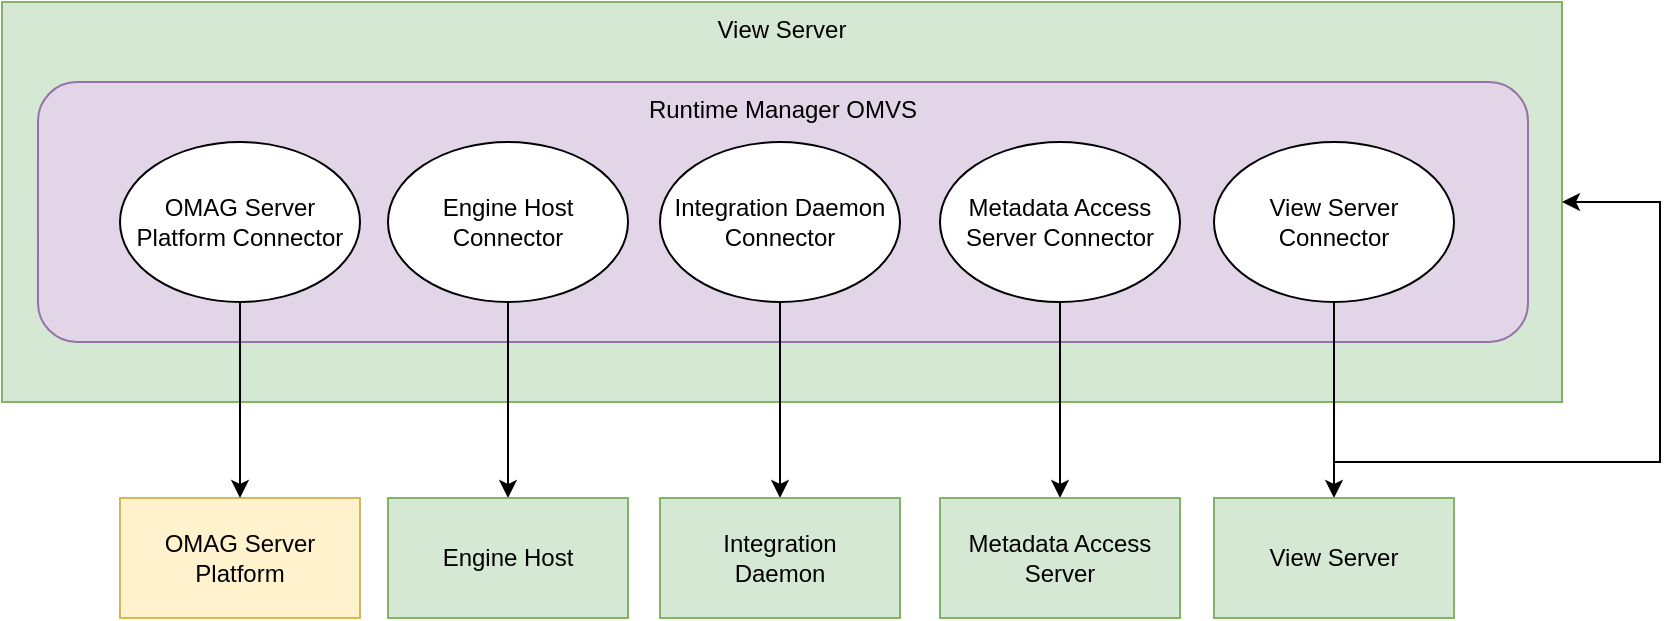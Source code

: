 <mxfile version="24.7.5" pages="4">
  <diagram name="resource-connector-types" id="IMfhUJ0kENWqfCzqepWq">
    <mxGraphModel dx="1242" dy="806" grid="1" gridSize="10" guides="1" tooltips="1" connect="1" arrows="1" fold="1" page="1" pageScale="1" pageWidth="827" pageHeight="1169" math="0" shadow="0">
      <root>
        <mxCell id="0" />
        <mxCell id="1" parent="0" />
        <mxCell id="mkdmuHdhpeaHbkRN50OY-8" value="View Server" style="rounded=0;whiteSpace=wrap;html=1;verticalAlign=top;fillColor=#d5e8d4;strokeColor=#82b366;" parent="1" vertex="1">
          <mxGeometry x="40" y="90" width="780" height="200" as="geometry" />
        </mxCell>
        <mxCell id="mkdmuHdhpeaHbkRN50OY-9" value="Runtime Manager OMVS" style="rounded=1;whiteSpace=wrap;html=1;verticalAlign=top;fillColor=#e1d5e7;strokeColor=#9673a6;" parent="1" vertex="1">
          <mxGeometry x="58" y="130" width="745" height="130" as="geometry" />
        </mxCell>
        <mxCell id="mkdmuHdhpeaHbkRN50OY-10" value="OMAG Server Platform" style="rounded=0;whiteSpace=wrap;html=1;fillColor=#fff2cc;strokeColor=#d6b656;" parent="1" vertex="1">
          <mxGeometry x="99" y="338" width="120" height="60" as="geometry" />
        </mxCell>
        <mxCell id="mkdmuHdhpeaHbkRN50OY-12" value="OMAG Server Platform Connector" style="ellipse;whiteSpace=wrap;html=1;" parent="1" vertex="1">
          <mxGeometry x="99" y="160" width="120" height="80" as="geometry" />
        </mxCell>
        <mxCell id="r7_0W7fRSCrbMH6WtfxE-19" style="edgeStyle=orthogonalEdgeStyle;rounded=0;orthogonalLoop=1;jettySize=auto;html=1;exitX=0.5;exitY=1;exitDx=0;exitDy=0;" edge="1" parent="1" source="r7_0W7fRSCrbMH6WtfxE-5" target="r7_0W7fRSCrbMH6WtfxE-16">
          <mxGeometry relative="1" as="geometry" />
        </mxCell>
        <mxCell id="r7_0W7fRSCrbMH6WtfxE-5" value="Engine Host Connector" style="ellipse;whiteSpace=wrap;html=1;" vertex="1" parent="1">
          <mxGeometry x="233" y="160" width="120" height="80" as="geometry" />
        </mxCell>
        <mxCell id="r7_0W7fRSCrbMH6WtfxE-20" style="edgeStyle=orthogonalEdgeStyle;rounded=0;orthogonalLoop=1;jettySize=auto;html=1;exitX=0.5;exitY=1;exitDx=0;exitDy=0;" edge="1" parent="1" source="r7_0W7fRSCrbMH6WtfxE-6" target="r7_0W7fRSCrbMH6WtfxE-14">
          <mxGeometry relative="1" as="geometry" />
        </mxCell>
        <mxCell id="r7_0W7fRSCrbMH6WtfxE-6" value="Integration Daemon Connector" style="ellipse;whiteSpace=wrap;html=1;" vertex="1" parent="1">
          <mxGeometry x="369" y="160" width="120" height="80" as="geometry" />
        </mxCell>
        <mxCell id="r7_0W7fRSCrbMH6WtfxE-21" style="edgeStyle=orthogonalEdgeStyle;rounded=0;orthogonalLoop=1;jettySize=auto;html=1;exitX=0.5;exitY=1;exitDx=0;exitDy=0;" edge="1" parent="1" source="r7_0W7fRSCrbMH6WtfxE-7" target="r7_0W7fRSCrbMH6WtfxE-12">
          <mxGeometry relative="1" as="geometry" />
        </mxCell>
        <mxCell id="r7_0W7fRSCrbMH6WtfxE-7" value="Metadata Access Server Connector" style="ellipse;whiteSpace=wrap;html=1;" vertex="1" parent="1">
          <mxGeometry x="509" y="160" width="120" height="80" as="geometry" />
        </mxCell>
        <mxCell id="r7_0W7fRSCrbMH6WtfxE-22" style="edgeStyle=orthogonalEdgeStyle;rounded=0;orthogonalLoop=1;jettySize=auto;html=1;exitX=0.5;exitY=1;exitDx=0;exitDy=0;entryX=1;entryY=0.5;entryDx=0;entryDy=0;" edge="1" parent="1" source="r7_0W7fRSCrbMH6WtfxE-8" target="mkdmuHdhpeaHbkRN50OY-8">
          <mxGeometry relative="1" as="geometry">
            <Array as="points">
              <mxPoint x="706" y="320" />
              <mxPoint x="869" y="320" />
              <mxPoint x="869" y="190" />
            </Array>
          </mxGeometry>
        </mxCell>
        <mxCell id="RubL19K8LmRTTVqY1R9R-1" style="edgeStyle=orthogonalEdgeStyle;rounded=0;orthogonalLoop=1;jettySize=auto;html=1;exitX=0.5;exitY=1;exitDx=0;exitDy=0;" edge="1" parent="1" source="r7_0W7fRSCrbMH6WtfxE-8" target="r7_0W7fRSCrbMH6WtfxE-23">
          <mxGeometry relative="1" as="geometry" />
        </mxCell>
        <mxCell id="r7_0W7fRSCrbMH6WtfxE-8" value="View Server Connector" style="ellipse;whiteSpace=wrap;html=1;" vertex="1" parent="1">
          <mxGeometry x="646" y="160" width="120" height="80" as="geometry" />
        </mxCell>
        <mxCell id="mkdmuHdhpeaHbkRN50OY-11" style="edgeStyle=orthogonalEdgeStyle;rounded=0;orthogonalLoop=1;jettySize=auto;html=1;exitX=0.5;exitY=1;exitDx=0;exitDy=0;" parent="1" source="mkdmuHdhpeaHbkRN50OY-12" target="mkdmuHdhpeaHbkRN50OY-10" edge="1">
          <mxGeometry relative="1" as="geometry" />
        </mxCell>
        <mxCell id="r7_0W7fRSCrbMH6WtfxE-12" value="Metadata Access Server" style="rounded=0;whiteSpace=wrap;html=1;fillColor=#d5e8d4;strokeColor=#82b366;" vertex="1" parent="1">
          <mxGeometry x="509" y="338" width="120" height="60" as="geometry" />
        </mxCell>
        <mxCell id="r7_0W7fRSCrbMH6WtfxE-14" value="Integration&lt;div&gt;Daemon&lt;/div&gt;" style="rounded=0;whiteSpace=wrap;html=1;fillColor=#d5e8d4;strokeColor=#82b366;" vertex="1" parent="1">
          <mxGeometry x="369" y="338" width="120" height="60" as="geometry" />
        </mxCell>
        <mxCell id="r7_0W7fRSCrbMH6WtfxE-16" value="Engine Host" style="rounded=0;whiteSpace=wrap;html=1;fillColor=#d5e8d4;strokeColor=#82b366;" vertex="1" parent="1">
          <mxGeometry x="233" y="338" width="120" height="60" as="geometry" />
        </mxCell>
        <mxCell id="r7_0W7fRSCrbMH6WtfxE-23" value="View Server" style="rounded=0;whiteSpace=wrap;html=1;fillColor=#d5e8d4;strokeColor=#82b366;" vertex="1" parent="1">
          <mxGeometry x="646" y="338" width="120" height="60" as="geometry" />
        </mxCell>
      </root>
    </mxGraphModel>
  </diagram>
  <diagram id="nQQXRkdPemSYCs9S9PbO" name="production-deployment">
    <mxGraphModel dx="1242" dy="806" grid="1" gridSize="10" guides="1" tooltips="1" connect="1" arrows="1" fold="1" page="1" pageScale="1" pageWidth="827" pageHeight="1169" math="0" shadow="0">
      <root>
        <mxCell id="0" />
        <mxCell id="1" parent="0" />
        <mxCell id="tGiQ44Livhm7h5VKEygn-4" value="Frontline OMAG Server Platform" style="rounded=0;whiteSpace=wrap;html=1;verticalAlign=top;fillColor=#fff2cc;strokeColor=#d6b656;" vertex="1" parent="1">
          <mxGeometry x="124" y="170" width="510" height="170" as="geometry" />
        </mxCell>
        <mxCell id="tGiQ44Livhm7h5VKEygn-15" value="View Server" style="rounded=0;whiteSpace=wrap;html=1;fillColor=#d5e8d4;strokeColor=#82b366;verticalAlign=top;" vertex="1" parent="1">
          <mxGeometry x="384" y="200" width="230" height="110" as="geometry" />
        </mxCell>
        <mxCell id="tGiQ44Livhm7h5VKEygn-16" value="OMVS" style="rounded=1;whiteSpace=wrap;html=1;fillColor=#e1d5e7;strokeColor=#9673a6;opacity=80;" vertex="1" parent="1">
          <mxGeometry x="394" y="230" width="80" height="40" as="geometry" />
        </mxCell>
        <mxCell id="tGiQ44Livhm7h5VKEygn-17" value="OMVS" style="rounded=1;whiteSpace=wrap;html=1;fillColor=#e1d5e7;strokeColor=#9673a6;opacity=80;" vertex="1" parent="1">
          <mxGeometry x="404" y="240" width="80" height="40" as="geometry" />
        </mxCell>
        <mxCell id="tGiQ44Livhm7h5VKEygn-18" value="OMVS" style="rounded=1;whiteSpace=wrap;html=1;fillColor=#e1d5e7;strokeColor=#9673a6;" vertex="1" parent="1">
          <mxGeometry x="414" y="250" width="80" height="40" as="geometry" />
        </mxCell>
        <mxCell id="tGiQ44Livhm7h5VKEygn-19" value="OMVS" style="rounded=1;whiteSpace=wrap;html=1;fillColor=#e1d5e7;strokeColor=#9673a6;" vertex="1" parent="1">
          <mxGeometry x="424" y="260" width="80" height="40" as="geometry" />
        </mxCell>
        <mxCell id="tGiQ44Livhm7h5VKEygn-20" value="Runtime Manager&lt;div&gt;OMVS&lt;/div&gt;" style="rounded=1;whiteSpace=wrap;html=1;fillColor=#e1d5e7;strokeColor=#9673a6;" vertex="1" parent="1">
          <mxGeometry x="494" y="240" width="110" height="60" as="geometry" />
        </mxCell>
        <mxCell id="w7QyJEjS1cD8GBYXfVEJ-1" value="Frontline OMAG Server Platform" style="rounded=0;whiteSpace=wrap;html=1;verticalAlign=top;fillColor=#fff2cc;strokeColor=#d6b656;" vertex="1" parent="1">
          <mxGeometry x="84" y="190" width="510" height="170" as="geometry" />
        </mxCell>
        <mxCell id="w7QyJEjS1cD8GBYXfVEJ-3" value="View Server" style="rounded=0;whiteSpace=wrap;html=1;fillColor=#d5e8d4;strokeColor=#82b366;verticalAlign=top;" vertex="1" parent="1">
          <mxGeometry x="104" y="220" width="230" height="110" as="geometry" />
        </mxCell>
        <mxCell id="tGiQ44Livhm7h5VKEygn-5" value="OMVS" style="rounded=1;whiteSpace=wrap;html=1;fillColor=#e1d5e7;strokeColor=#9673a6;opacity=80;" vertex="1" parent="1">
          <mxGeometry x="114" y="250" width="80" height="40" as="geometry" />
        </mxCell>
        <mxCell id="tGiQ44Livhm7h5VKEygn-6" value="OMVS" style="rounded=1;whiteSpace=wrap;html=1;fillColor=#e1d5e7;strokeColor=#9673a6;opacity=80;" vertex="1" parent="1">
          <mxGeometry x="124" y="260" width="80" height="40" as="geometry" />
        </mxCell>
        <mxCell id="tGiQ44Livhm7h5VKEygn-7" value="OMVS" style="rounded=1;whiteSpace=wrap;html=1;fillColor=#e1d5e7;strokeColor=#9673a6;opacity=80;" vertex="1" parent="1">
          <mxGeometry x="134" y="270" width="80" height="40" as="geometry" />
        </mxCell>
        <mxCell id="tGiQ44Livhm7h5VKEygn-8" value="OMVS" style="rounded=1;whiteSpace=wrap;html=1;fillColor=#e1d5e7;strokeColor=#9673a6;opacity=80;" vertex="1" parent="1">
          <mxGeometry x="144" y="280" width="80" height="40" as="geometry" />
        </mxCell>
        <mxCell id="tGiQ44Livhm7h5VKEygn-75" style="edgeStyle=orthogonalEdgeStyle;rounded=0;orthogonalLoop=1;jettySize=auto;html=1;exitX=0.75;exitY=1;exitDx=0;exitDy=0;entryX=0.5;entryY=0;entryDx=0;entryDy=0;" edge="1" parent="1" source="tGiQ44Livhm7h5VKEygn-1" target="tGiQ44Livhm7h5VKEygn-57">
          <mxGeometry relative="1" as="geometry">
            <Array as="points">
              <mxPoint x="297" y="440" />
              <mxPoint x="582" y="440" />
            </Array>
          </mxGeometry>
        </mxCell>
        <mxCell id="tGiQ44Livhm7h5VKEygn-76" style="edgeStyle=orthogonalEdgeStyle;rounded=0;orthogonalLoop=1;jettySize=auto;html=1;exitX=0.25;exitY=1;exitDx=0;exitDy=0;" edge="1" parent="1" source="tGiQ44Livhm7h5VKEygn-1" target="tGiQ44Livhm7h5VKEygn-43">
          <mxGeometry relative="1" as="geometry" />
        </mxCell>
        <mxCell id="tGiQ44Livhm7h5VKEygn-1" value="Runtime Manager&lt;div&gt;OMVS&lt;/div&gt;" style="rounded=1;whiteSpace=wrap;html=1;fillColor=#e1d5e7;strokeColor=#9673a6;shadow=1;" vertex="1" parent="1">
          <mxGeometry x="214" y="260" width="110" height="60" as="geometry" />
        </mxCell>
        <mxCell id="tGiQ44Livhm7h5VKEygn-9" value="View Server" style="rounded=0;whiteSpace=wrap;html=1;fillColor=#d5e8d4;strokeColor=#82b366;verticalAlign=top;" vertex="1" parent="1">
          <mxGeometry x="349" y="220" width="230" height="110" as="geometry" />
        </mxCell>
        <mxCell id="tGiQ44Livhm7h5VKEygn-10" value="OMVS" style="rounded=1;whiteSpace=wrap;html=1;fillColor=#e1d5e7;strokeColor=#9673a6;opacity=80;" vertex="1" parent="1">
          <mxGeometry x="359" y="250" width="80" height="40" as="geometry" />
        </mxCell>
        <mxCell id="tGiQ44Livhm7h5VKEygn-11" value="OMVS" style="rounded=1;whiteSpace=wrap;html=1;fillColor=#e1d5e7;strokeColor=#9673a6;opacity=80;" vertex="1" parent="1">
          <mxGeometry x="369" y="260" width="80" height="40" as="geometry" />
        </mxCell>
        <mxCell id="tGiQ44Livhm7h5VKEygn-12" value="OMVS" style="rounded=1;whiteSpace=wrap;html=1;fillColor=#e1d5e7;strokeColor=#9673a6;opacity=80;" vertex="1" parent="1">
          <mxGeometry x="379" y="270" width="80" height="40" as="geometry" />
        </mxCell>
        <mxCell id="tGiQ44Livhm7h5VKEygn-13" value="OMVS" style="rounded=1;whiteSpace=wrap;html=1;fillColor=#e1d5e7;strokeColor=#9673a6;opacity=80;" vertex="1" parent="1">
          <mxGeometry x="389" y="280" width="80" height="40" as="geometry" />
        </mxCell>
        <mxCell id="tGiQ44Livhm7h5VKEygn-14" value="Runtime Manager&lt;div&gt;OMVS&lt;/div&gt;" style="rounded=1;whiteSpace=wrap;html=1;fillColor=#e1d5e7;strokeColor=#9673a6;shadow=1;" vertex="1" parent="1">
          <mxGeometry x="459" y="260" width="110" height="60" as="geometry" />
        </mxCell>
        <mxCell id="tGiQ44Livhm7h5VKEygn-21" value="" style="endArrow=none;html=1;rounded=0;strokeWidth=5;" edge="1" parent="1">
          <mxGeometry width="50" height="50" relative="1" as="geometry">
            <mxPoint x="41" y="400" as="sourcePoint" />
            <mxPoint x="681" y="400" as="targetPoint" />
          </mxGeometry>
        </mxCell>
        <mxCell id="tGiQ44Livhm7h5VKEygn-22" value="Firewall" style="text;html=1;align=center;verticalAlign=middle;resizable=0;points=[];autosize=1;strokeColor=none;fillColor=none;" vertex="1" parent="1">
          <mxGeometry x="684" y="385" width="60" height="30" as="geometry" />
        </mxCell>
        <mxCell id="tGiQ44Livhm7h5VKEygn-43" value="Backend OMAG Server Platform" style="rounded=0;whiteSpace=wrap;html=1;verticalAlign=top;fillColor=#fff2cc;strokeColor=#d6b656;" vertex="1" parent="1">
          <mxGeometry x="134" y="505" width="215" height="240" as="geometry" />
        </mxCell>
        <mxCell id="tGiQ44Livhm7h5VKEygn-46" style="edgeStyle=orthogonalEdgeStyle;rounded=0;orthogonalLoop=1;jettySize=auto;html=1;exitX=0.25;exitY=1;exitDx=0;exitDy=0;entryX=0.5;entryY=0;entryDx=0;entryDy=0;" edge="1" parent="1" source="tGiQ44Livhm7h5VKEygn-42" target="tGiQ44Livhm7h5VKEygn-44">
          <mxGeometry relative="1" as="geometry" />
        </mxCell>
        <mxCell id="tGiQ44Livhm7h5VKEygn-48" style="edgeStyle=orthogonalEdgeStyle;rounded=0;orthogonalLoop=1;jettySize=auto;html=1;exitX=0.75;exitY=1;exitDx=0;exitDy=0;" edge="1" parent="1" source="tGiQ44Livhm7h5VKEygn-42" target="tGiQ44Livhm7h5VKEygn-45">
          <mxGeometry relative="1" as="geometry" />
        </mxCell>
        <mxCell id="tGiQ44Livhm7h5VKEygn-42" value="Metadata&lt;div&gt;Access&lt;/div&gt;&lt;div&gt;Store&lt;/div&gt;" style="rounded=0;whiteSpace=wrap;html=1;fillColor=#d5e8d4;strokeColor=#82b366;" vertex="1" parent="1">
          <mxGeometry x="183.5" y="540" width="120" height="60" as="geometry" />
        </mxCell>
        <mxCell id="tGiQ44Livhm7h5VKEygn-44" value="Integration&lt;div&gt;Daemon&lt;/div&gt;" style="rounded=0;whiteSpace=wrap;html=1;fillColor=#d5e8d4;strokeColor=#82b366;" vertex="1" parent="1">
          <mxGeometry x="146" y="622" width="120" height="60" as="geometry" />
        </mxCell>
        <mxCell id="tGiQ44Livhm7h5VKEygn-45" value="Engine Host" style="rounded=0;whiteSpace=wrap;html=1;fillColor=#d5e8d4;strokeColor=#82b366;" vertex="1" parent="1">
          <mxGeometry x="214" y="670" width="120" height="60" as="geometry" />
        </mxCell>
        <mxCell id="tGiQ44Livhm7h5VKEygn-49" value="metadata" style="shape=cylinder3;whiteSpace=wrap;html=1;boundedLbl=1;backgroundOutline=1;size=4;fillColor=#d5e8d4;strokeColor=#82b366;" vertex="1" parent="1">
          <mxGeometry x="49" y="550" width="60" height="40" as="geometry" />
        </mxCell>
        <mxCell id="tGiQ44Livhm7h5VKEygn-50" style="edgeStyle=orthogonalEdgeStyle;rounded=0;orthogonalLoop=1;jettySize=auto;html=1;exitX=0;exitY=0.5;exitDx=0;exitDy=0;entryX=1;entryY=0.5;entryDx=0;entryDy=0;entryPerimeter=0;" edge="1" parent="1" source="tGiQ44Livhm7h5VKEygn-42" target="tGiQ44Livhm7h5VKEygn-49">
          <mxGeometry relative="1" as="geometry" />
        </mxCell>
        <mxCell id="tGiQ44Livhm7h5VKEygn-51" value="Protected metadata, processing and data" style="text;html=1;align=center;verticalAlign=middle;resizable=0;points=[];autosize=1;strokeColor=none;fillColor=none;" vertex="1" parent="1">
          <mxGeometry x="430" y="400" width="240" height="30" as="geometry" />
        </mxCell>
        <mxCell id="tGiQ44Livhm7h5VKEygn-77" style="edgeStyle=orthogonalEdgeStyle;rounded=0;orthogonalLoop=1;jettySize=auto;html=1;exitX=1;exitY=0;exitDx=0;exitDy=23.5;exitPerimeter=0;entryX=0;entryY=0.25;entryDx=0;entryDy=0;" edge="1" parent="1" source="tGiQ44Livhm7h5VKEygn-53" target="tGiQ44Livhm7h5VKEygn-69">
          <mxGeometry relative="1" as="geometry" />
        </mxCell>
        <mxCell id="tGiQ44Livhm7h5VKEygn-53" value="" style="shape=cylinder3;whiteSpace=wrap;html=1;boundedLbl=1;backgroundOutline=1;size=7;fillColor=#dae8fc;strokeColor=#6c8ebf;" vertex="1" parent="1">
          <mxGeometry x="146" y="762" width="60" height="80" as="geometry" />
        </mxCell>
        <mxCell id="tGiQ44Livhm7h5VKEygn-70" style="edgeStyle=orthogonalEdgeStyle;rounded=0;orthogonalLoop=1;jettySize=auto;html=1;exitX=1;exitY=0.5;exitDx=0;exitDy=0;exitPerimeter=0;entryX=0;entryY=0.5;entryDx=0;entryDy=0;" edge="1" parent="1" source="tGiQ44Livhm7h5VKEygn-54" target="tGiQ44Livhm7h5VKEygn-69">
          <mxGeometry relative="1" as="geometry" />
        </mxCell>
        <mxCell id="tGiQ44Livhm7h5VKEygn-54" value="" style="shape=cylinder3;whiteSpace=wrap;html=1;boundedLbl=1;backgroundOutline=1;size=7;fillColor=#dae8fc;strokeColor=#6c8ebf;" vertex="1" parent="1">
          <mxGeometry x="156" y="800" width="60" height="52" as="geometry" />
        </mxCell>
        <mxCell id="tGiQ44Livhm7h5VKEygn-55" value="" style="shape=cylinder3;whiteSpace=wrap;html=1;boundedLbl=1;backgroundOutline=1;size=7;fillColor=#dae8fc;strokeColor=#6c8ebf;" vertex="1" parent="1">
          <mxGeometry x="134" y="829" width="37" height="30" as="geometry" />
        </mxCell>
        <mxCell id="tGiQ44Livhm7h5VKEygn-56" style="edgeStyle=orthogonalEdgeStyle;rounded=0;orthogonalLoop=1;jettySize=auto;html=1;exitX=0.25;exitY=1;exitDx=0;exitDy=0;entryX=0.5;entryY=0;entryDx=0;entryDy=0;entryPerimeter=0;" edge="1" parent="1" source="tGiQ44Livhm7h5VKEygn-44" target="tGiQ44Livhm7h5VKEygn-53">
          <mxGeometry relative="1" as="geometry" />
        </mxCell>
        <mxCell id="tGiQ44Livhm7h5VKEygn-57" value="Backend OMAG Server Platform" style="rounded=0;whiteSpace=wrap;html=1;verticalAlign=top;fillColor=#fff2cc;strokeColor=#d6b656;" vertex="1" parent="1">
          <mxGeometry x="474" y="505" width="215" height="240" as="geometry" />
        </mxCell>
        <mxCell id="tGiQ44Livhm7h5VKEygn-58" style="edgeStyle=orthogonalEdgeStyle;rounded=0;orthogonalLoop=1;jettySize=auto;html=1;exitX=0.25;exitY=1;exitDx=0;exitDy=0;entryX=0.5;entryY=0;entryDx=0;entryDy=0;" edge="1" parent="1" source="tGiQ44Livhm7h5VKEygn-60" target="tGiQ44Livhm7h5VKEygn-61">
          <mxGeometry relative="1" as="geometry" />
        </mxCell>
        <mxCell id="tGiQ44Livhm7h5VKEygn-59" style="edgeStyle=orthogonalEdgeStyle;rounded=0;orthogonalLoop=1;jettySize=auto;html=1;exitX=0.75;exitY=1;exitDx=0;exitDy=0;" edge="1" parent="1" source="tGiQ44Livhm7h5VKEygn-60" target="tGiQ44Livhm7h5VKEygn-62">
          <mxGeometry relative="1" as="geometry" />
        </mxCell>
        <mxCell id="tGiQ44Livhm7h5VKEygn-60" value="Metadata&lt;div&gt;Access&lt;/div&gt;&lt;div&gt;Store&lt;/div&gt;" style="rounded=0;whiteSpace=wrap;html=1;fillColor=#d5e8d4;strokeColor=#82b366;" vertex="1" parent="1">
          <mxGeometry x="523.5" y="540" width="120" height="60" as="geometry" />
        </mxCell>
        <mxCell id="tGiQ44Livhm7h5VKEygn-61" value="Integration&lt;div&gt;Daemon&lt;/div&gt;" style="rounded=0;whiteSpace=wrap;html=1;fillColor=#d5e8d4;strokeColor=#82b366;" vertex="1" parent="1">
          <mxGeometry x="486" y="622" width="120" height="60" as="geometry" />
        </mxCell>
        <mxCell id="tGiQ44Livhm7h5VKEygn-62" value="Engine Host" style="rounded=0;whiteSpace=wrap;html=1;fillColor=#d5e8d4;strokeColor=#82b366;" vertex="1" parent="1">
          <mxGeometry x="554" y="670" width="120" height="60" as="geometry" />
        </mxCell>
        <mxCell id="tGiQ44Livhm7h5VKEygn-63" value="metadata" style="shape=cylinder3;whiteSpace=wrap;html=1;boundedLbl=1;backgroundOutline=1;size=4;fillColor=#d5e8d4;strokeColor=#82b366;" vertex="1" parent="1">
          <mxGeometry x="389" y="550" width="60" height="40" as="geometry" />
        </mxCell>
        <mxCell id="tGiQ44Livhm7h5VKEygn-64" style="edgeStyle=orthogonalEdgeStyle;rounded=0;orthogonalLoop=1;jettySize=auto;html=1;exitX=0;exitY=0.5;exitDx=0;exitDy=0;entryX=1;entryY=0.5;entryDx=0;entryDy=0;entryPerimeter=0;" edge="1" parent="1" source="tGiQ44Livhm7h5VKEygn-60" target="tGiQ44Livhm7h5VKEygn-63">
          <mxGeometry relative="1" as="geometry" />
        </mxCell>
        <mxCell id="tGiQ44Livhm7h5VKEygn-65" value="" style="shape=cylinder3;whiteSpace=wrap;html=1;boundedLbl=1;backgroundOutline=1;size=7;fillColor=#dae8fc;strokeColor=#6c8ebf;" vertex="1" parent="1">
          <mxGeometry x="486" y="762" width="60" height="80" as="geometry" />
        </mxCell>
        <mxCell id="tGiQ44Livhm7h5VKEygn-66" value="" style="shape=cylinder3;whiteSpace=wrap;html=1;boundedLbl=1;backgroundOutline=1;size=7;fillColor=#dae8fc;strokeColor=#6c8ebf;" vertex="1" parent="1">
          <mxGeometry x="496" y="800" width="60" height="52" as="geometry" />
        </mxCell>
        <mxCell id="tGiQ44Livhm7h5VKEygn-67" value="" style="shape=cylinder3;whiteSpace=wrap;html=1;boundedLbl=1;backgroundOutline=1;size=7;fillColor=#dae8fc;strokeColor=#6c8ebf;" vertex="1" parent="1">
          <mxGeometry x="474" y="829" width="37" height="30" as="geometry" />
        </mxCell>
        <mxCell id="tGiQ44Livhm7h5VKEygn-68" style="edgeStyle=orthogonalEdgeStyle;rounded=0;orthogonalLoop=1;jettySize=auto;html=1;exitX=0.25;exitY=1;exitDx=0;exitDy=0;entryX=0.5;entryY=0;entryDx=0;entryDy=0;entryPerimeter=0;" edge="1" parent="1" source="tGiQ44Livhm7h5VKEygn-61" target="tGiQ44Livhm7h5VKEygn-65">
          <mxGeometry relative="1" as="geometry" />
        </mxCell>
        <mxCell id="tGiQ44Livhm7h5VKEygn-71" style="edgeStyle=orthogonalEdgeStyle;rounded=0;orthogonalLoop=1;jettySize=auto;html=1;exitX=1;exitY=0.5;exitDx=0;exitDy=0;" edge="1" parent="1" source="tGiQ44Livhm7h5VKEygn-69" target="tGiQ44Livhm7h5VKEygn-65">
          <mxGeometry relative="1" as="geometry" />
        </mxCell>
        <mxCell id="tGiQ44Livhm7h5VKEygn-69" value="Data Pipelines" style="rounded=1;whiteSpace=wrap;html=1;fillColor=#dae8fc;strokeColor=#6c8ebf;" vertex="1" parent="1">
          <mxGeometry x="289" y="782" width="120" height="60" as="geometry" />
        </mxCell>
        <mxCell id="tGiQ44Livhm7h5VKEygn-78" style="edgeStyle=orthogonalEdgeStyle;rounded=0;orthogonalLoop=1;jettySize=auto;html=1;exitX=1;exitY=0.75;exitDx=0;exitDy=0;entryX=0;entryY=0.5;entryDx=0;entryDy=0;entryPerimeter=0;" edge="1" parent="1" source="tGiQ44Livhm7h5VKEygn-69" target="tGiQ44Livhm7h5VKEygn-67">
          <mxGeometry relative="1" as="geometry" />
        </mxCell>
      </root>
    </mxGraphModel>
  </diagram>
  <diagram name="initial-deployment-example" id="fbyVMtDkJYEcHVcZZ99k">
    <mxGraphModel dx="1242" dy="806" grid="1" gridSize="10" guides="1" tooltips="1" connect="1" arrows="1" fold="1" page="1" pageScale="1" pageWidth="827" pageHeight="1169" math="0" shadow="0">
      <root>
        <mxCell id="IwTXNBJWtx-CHG9-j1eT-0" />
        <mxCell id="IwTXNBJWtx-CHG9-j1eT-1" parent="IwTXNBJWtx-CHG9-j1eT-0" />
        <mxCell id="IwTXNBJWtx-CHG9-j1eT-2" value="Default Local OMAG Server Platform" style="rounded=0;whiteSpace=wrap;html=1;verticalAlign=top;fillColor=#fff2cc;strokeColor=#d6b656;" vertex="1" parent="IwTXNBJWtx-CHG9-j1eT-1">
          <mxGeometry x="200" y="200" width="390" height="320" as="geometry" />
        </mxCell>
        <mxCell id="IwTXNBJWtx-CHG9-j1eT-3" style="edgeStyle=orthogonalEdgeStyle;rounded=0;orthogonalLoop=1;jettySize=auto;html=1;exitX=0.5;exitY=1;exitDx=0;exitDy=0;" edge="1" parent="IwTXNBJWtx-CHG9-j1eT-1" source="IwTXNBJWtx-CHG9-j1eT-4" target="IwTXNBJWtx-CHG9-j1eT-6">
          <mxGeometry relative="1" as="geometry" />
        </mxCell>
        <mxCell id="IwTXNBJWtx-CHG9-j1eT-4" value="view-server" style="rounded=0;whiteSpace=wrap;html=1;fillColor=#d5e8d4;strokeColor=#82b366;" vertex="1" parent="IwTXNBJWtx-CHG9-j1eT-1">
          <mxGeometry x="240" y="240" width="120" height="60" as="geometry" />
        </mxCell>
        <mxCell id="IwTXNBJWtx-CHG9-j1eT-5" style="edgeStyle=orthogonalEdgeStyle;rounded=0;orthogonalLoop=1;jettySize=auto;html=1;exitX=1;exitY=0.5;exitDx=0;exitDy=0;entryX=0.5;entryY=1;entryDx=0;entryDy=0;dashed=1;startArrow=classic;startFill=1;" edge="1" parent="IwTXNBJWtx-CHG9-j1eT-1" source="IwTXNBJWtx-CHG9-j1eT-6" target="IwTXNBJWtx-CHG9-j1eT-11">
          <mxGeometry relative="1" as="geometry" />
        </mxCell>
        <mxCell id="IwTXNBJWtx-CHG9-j1eT-6" value="active-metadata-&lt;div&gt;store&lt;/div&gt;" style="rounded=0;whiteSpace=wrap;html=1;fillColor=#d5e8d4;strokeColor=#82b366;" vertex="1" parent="IwTXNBJWtx-CHG9-j1eT-1">
          <mxGeometry x="240" y="330" width="120" height="60" as="geometry" />
        </mxCell>
        <mxCell id="IwTXNBJWtx-CHG9-j1eT-7" style="edgeStyle=orthogonalEdgeStyle;rounded=0;orthogonalLoop=1;jettySize=auto;html=1;exitX=0.5;exitY=0;exitDx=0;exitDy=0;" edge="1" parent="IwTXNBJWtx-CHG9-j1eT-1" source="IwTXNBJWtx-CHG9-j1eT-8" target="IwTXNBJWtx-CHG9-j1eT-6">
          <mxGeometry relative="1" as="geometry" />
        </mxCell>
        <mxCell id="IwTXNBJWtx-CHG9-j1eT-8" value="integration-daemon" style="rounded=0;whiteSpace=wrap;html=1;fillColor=#d5e8d4;strokeColor=#82b366;" vertex="1" parent="IwTXNBJWtx-CHG9-j1eT-1">
          <mxGeometry x="380" y="440" width="120" height="60" as="geometry" />
        </mxCell>
        <mxCell id="IwTXNBJWtx-CHG9-j1eT-9" style="edgeStyle=orthogonalEdgeStyle;rounded=0;orthogonalLoop=1;jettySize=auto;html=1;exitX=0.5;exitY=0;exitDx=0;exitDy=0;entryX=0.5;entryY=1;entryDx=0;entryDy=0;" edge="1" parent="IwTXNBJWtx-CHG9-j1eT-1" source="IwTXNBJWtx-CHG9-j1eT-10" target="IwTXNBJWtx-CHG9-j1eT-6">
          <mxGeometry relative="1" as="geometry" />
        </mxCell>
        <mxCell id="IwTXNBJWtx-CHG9-j1eT-10" value="engine-host" style="rounded=0;whiteSpace=wrap;html=1;fillColor=#d5e8d4;strokeColor=#82b366;" vertex="1" parent="IwTXNBJWtx-CHG9-j1eT-1">
          <mxGeometry x="240" y="440" width="120" height="60" as="geometry" />
        </mxCell>
        <mxCell id="IwTXNBJWtx-CHG9-j1eT-11" value="simple-metadata-store" style="rounded=0;whiteSpace=wrap;html=1;fillColor=#d5e8d4;strokeColor=#82b366;" vertex="1" parent="IwTXNBJWtx-CHG9-j1eT-1">
          <mxGeometry x="430" y="260" width="120" height="60" as="geometry" />
        </mxCell>
        <mxCell id="IwTXNBJWtx-CHG9-j1eT-12" value="view-server" style="rounded=0;whiteSpace=wrap;html=1;verticalAlign=top;fillColor=#d5e8d4;strokeColor=#82b366;" vertex="1" parent="IwTXNBJWtx-CHG9-j1eT-1">
          <mxGeometry x="221" y="670" width="780" height="200" as="geometry" />
        </mxCell>
        <mxCell id="IwTXNBJWtx-CHG9-j1eT-13" value="Runtime Manager OMVS" style="rounded=1;whiteSpace=wrap;html=1;verticalAlign=top;fillColor=#e1d5e7;strokeColor=#9673a6;" vertex="1" parent="IwTXNBJWtx-CHG9-j1eT-1">
          <mxGeometry x="239" y="710" width="745" height="130" as="geometry" />
        </mxCell>
        <mxCell id="IwTXNBJWtx-CHG9-j1eT-14" value="OMAG Server Platform" style="rounded=0;whiteSpace=wrap;html=1;fillColor=#fff2cc;strokeColor=#d6b656;" vertex="1" parent="IwTXNBJWtx-CHG9-j1eT-1">
          <mxGeometry x="280" y="918" width="120" height="60" as="geometry" />
        </mxCell>
        <mxCell id="IwTXNBJWtx-CHG9-j1eT-15" value="OMAG Server Platform Connector" style="ellipse;whiteSpace=wrap;html=1;" vertex="1" parent="IwTXNBJWtx-CHG9-j1eT-1">
          <mxGeometry x="280" y="740" width="120" height="80" as="geometry" />
        </mxCell>
        <mxCell id="IwTXNBJWtx-CHG9-j1eT-16" value="Cohort" style="text;html=1;align=center;verticalAlign=middle;resizable=0;points=[];autosize=1;strokeColor=none;fillColor=none;" vertex="1" parent="IwTXNBJWtx-CHG9-j1eT-1">
          <mxGeometry x="400" y="330" width="60" height="30" as="geometry" />
        </mxCell>
        <mxCell id="IwTXNBJWtx-CHG9-j1eT-17" style="edgeStyle=orthogonalEdgeStyle;rounded=0;orthogonalLoop=1;jettySize=auto;html=1;exitX=0.5;exitY=1;exitDx=0;exitDy=0;" edge="1" parent="IwTXNBJWtx-CHG9-j1eT-1" source="IwTXNBJWtx-CHG9-j1eT-18" target="IwTXNBJWtx-CHG9-j1eT-29">
          <mxGeometry relative="1" as="geometry" />
        </mxCell>
        <mxCell id="IwTXNBJWtx-CHG9-j1eT-18" value="Engine Host Connector" style="ellipse;whiteSpace=wrap;html=1;" vertex="1" parent="IwTXNBJWtx-CHG9-j1eT-1">
          <mxGeometry x="414" y="740" width="120" height="80" as="geometry" />
        </mxCell>
        <mxCell id="IwTXNBJWtx-CHG9-j1eT-19" style="edgeStyle=orthogonalEdgeStyle;rounded=0;orthogonalLoop=1;jettySize=auto;html=1;exitX=0.5;exitY=1;exitDx=0;exitDy=0;" edge="1" parent="IwTXNBJWtx-CHG9-j1eT-1" source="IwTXNBJWtx-CHG9-j1eT-20" target="IwTXNBJWtx-CHG9-j1eT-28">
          <mxGeometry relative="1" as="geometry" />
        </mxCell>
        <mxCell id="IwTXNBJWtx-CHG9-j1eT-20" value="Integration Daemon Connector" style="ellipse;whiteSpace=wrap;html=1;" vertex="1" parent="IwTXNBJWtx-CHG9-j1eT-1">
          <mxGeometry x="550" y="740" width="120" height="80" as="geometry" />
        </mxCell>
        <mxCell id="IwTXNBJWtx-CHG9-j1eT-21" style="edgeStyle=orthogonalEdgeStyle;rounded=0;orthogonalLoop=1;jettySize=auto;html=1;exitX=0.5;exitY=1;exitDx=0;exitDy=0;" edge="1" parent="IwTXNBJWtx-CHG9-j1eT-1" source="IwTXNBJWtx-CHG9-j1eT-23" target="IwTXNBJWtx-CHG9-j1eT-27">
          <mxGeometry relative="1" as="geometry" />
        </mxCell>
        <mxCell id="IwTXNBJWtx-CHG9-j1eT-22" style="edgeStyle=orthogonalEdgeStyle;rounded=0;orthogonalLoop=1;jettySize=auto;html=1;exitX=0.5;exitY=1;exitDx=0;exitDy=0;" edge="1" parent="IwTXNBJWtx-CHG9-j1eT-1" source="IwTXNBJWtx-CHG9-j1eT-23" target="IwTXNBJWtx-CHG9-j1eT-30">
          <mxGeometry relative="1" as="geometry">
            <Array as="points">
              <mxPoint x="750" y="890" />
              <mxPoint x="860" y="890" />
            </Array>
          </mxGeometry>
        </mxCell>
        <mxCell id="IwTXNBJWtx-CHG9-j1eT-23" value="Metadata Access Server Connector" style="ellipse;whiteSpace=wrap;html=1;" vertex="1" parent="IwTXNBJWtx-CHG9-j1eT-1">
          <mxGeometry x="690" y="740" width="120" height="80" as="geometry" />
        </mxCell>
        <mxCell id="IwTXNBJWtx-CHG9-j1eT-24" style="edgeStyle=orthogonalEdgeStyle;rounded=0;orthogonalLoop=1;jettySize=auto;html=1;exitX=0.5;exitY=1;exitDx=0;exitDy=0;entryX=1;entryY=0.5;entryDx=0;entryDy=0;" edge="1" parent="IwTXNBJWtx-CHG9-j1eT-1" source="IwTXNBJWtx-CHG9-j1eT-25" target="IwTXNBJWtx-CHG9-j1eT-12">
          <mxGeometry relative="1" as="geometry">
            <Array as="points">
              <mxPoint x="887" y="900" />
              <mxPoint x="1050" y="900" />
              <mxPoint x="1050" y="770" />
            </Array>
          </mxGeometry>
        </mxCell>
        <mxCell id="IwTXNBJWtx-CHG9-j1eT-25" value="View Server Connector" style="ellipse;whiteSpace=wrap;html=1;" vertex="1" parent="IwTXNBJWtx-CHG9-j1eT-1">
          <mxGeometry x="827" y="740" width="120" height="80" as="geometry" />
        </mxCell>
        <mxCell id="IwTXNBJWtx-CHG9-j1eT-26" style="edgeStyle=orthogonalEdgeStyle;rounded=0;orthogonalLoop=1;jettySize=auto;html=1;exitX=0.5;exitY=1;exitDx=0;exitDy=0;" edge="1" parent="IwTXNBJWtx-CHG9-j1eT-1" source="IwTXNBJWtx-CHG9-j1eT-15" target="IwTXNBJWtx-CHG9-j1eT-14">
          <mxGeometry relative="1" as="geometry" />
        </mxCell>
        <mxCell id="IwTXNBJWtx-CHG9-j1eT-27" value="active-&lt;div&gt;metadata-store&lt;/div&gt;" style="rounded=0;whiteSpace=wrap;html=1;fillColor=#d5e8d4;strokeColor=#82b366;" vertex="1" parent="IwTXNBJWtx-CHG9-j1eT-1">
          <mxGeometry x="690" y="918" width="120" height="60" as="geometry" />
        </mxCell>
        <mxCell id="IwTXNBJWtx-CHG9-j1eT-28" value="integration-daemon" style="rounded=0;whiteSpace=wrap;html=1;fillColor=#d5e8d4;strokeColor=#82b366;" vertex="1" parent="IwTXNBJWtx-CHG9-j1eT-1">
          <mxGeometry x="550" y="918" width="120" height="60" as="geometry" />
        </mxCell>
        <mxCell id="IwTXNBJWtx-CHG9-j1eT-29" value="engine-host" style="rounded=0;whiteSpace=wrap;html=1;fillColor=#d5e8d4;strokeColor=#82b366;" vertex="1" parent="IwTXNBJWtx-CHG9-j1eT-1">
          <mxGeometry x="414" y="918" width="120" height="60" as="geometry" />
        </mxCell>
        <mxCell id="IwTXNBJWtx-CHG9-j1eT-30" value="simple-&lt;div&gt;metadata-store&lt;/div&gt;" style="rounded=0;whiteSpace=wrap;html=1;fillColor=#d5e8d4;strokeColor=#82b366;" vertex="1" parent="IwTXNBJWtx-CHG9-j1eT-1">
          <mxGeometry x="820" y="918" width="120" height="60" as="geometry" />
        </mxCell>
      </root>
    </mxGraphModel>
  </diagram>
  <diagram id="mp1F4MbYmNd0BQP0G9Qt" name="Page-4">
    <mxGraphModel dx="1354" dy="998" grid="1" gridSize="10" guides="1" tooltips="1" connect="1" arrows="1" fold="1" page="1" pageScale="1" pageWidth="827" pageHeight="1169" math="0" shadow="0">
      <root>
        <mxCell id="0" />
        <mxCell id="1" parent="0" />
        <mxCell id="gvIGClQGBgWJqVfNq0W_-13" value="**Move Weekly Measurements File**&#xa;*nwait_time*: 0&#xa;*nmult_trig*: True" style="rounded=1;absoluteArcSize=1;arcSize=14;whiteSpace=wrap;strokeWidth=2;" vertex="1" parent="1">
          <mxGeometry x="20" y="71" width="155" height="86" as="geometry" />
        </mxCell>
        <mxCell id="gvIGClQGBgWJqVfNq0W_-14" value="**Seek and validate origin**&#xa;*wait_time*: 0&#xa;*mult_trig*: True" style="rounded=1;absoluteArcSize=1;arcSize=14;whiteSpace=wrap;strokeWidth=2;" vertex="1" parent="1">
          <mxGeometry x="384" y="20" width="195" height="69" as="geometry" />
        </mxCell>
        <mxCell id="gvIGClQGBgWJqVfNq0W_-15" value="**SetRetentionPeriod.**&#xa;*wait_time*: 0&#xa;*mult_trig*: True" style="rounded=1;absoluteArcSize=1;arcSize=14;whiteSpace=wrap;strokeWidth=2;" vertex="1" parent="1">
          <mxGeometry x="809" y="20" width="166" height="69" as="geometry" />
        </mxCell>
        <mxCell id="gvIGClQGBgWJqVfNq0W_-16" value="**Publish asset.**&#xa;*wait_time*: 0&#xa;*mult_trig*: True" style="rounded=1;absoluteArcSize=1;arcSize=14;whiteSpace=wrap;strokeWidth=2;" vertex="1" parent="1">
          <mxGeometry x="1278" y="79" width="130" height="69" as="geometry" />
        </mxCell>
        <mxCell id="gvIGClQGBgWJqVfNq0W_-17" value="**Check quality of data**&#xa;*wait_time*: 0&#xa;*mult_trig*: True" style="rounded=1;absoluteArcSize=1;arcSize=14;whiteSpace=wrap;strokeWidth=2;" vertex="1" parent="1">
          <mxGeometry x="395" y="139" width="174" height="69" as="geometry" />
        </mxCell>
        <mxCell id="gvIGClQGBgWJqVfNq0W_-18" value="**Check for quality issues**&#xa;*wait_time*: 0&#xa;*mult_trig*: True" style="rounded=1;absoluteArcSize=1;arcSize=14;whiteSpace=wrap;strokeWidth=2;" vertex="1" parent="1">
          <mxGeometry x="795" y="139" width="192" height="69" as="geometry" />
        </mxCell>
        <mxCell id="gvIGClQGBgWJqVfNq0W_-19" value="provisioning-complete" style="curved=1;startArrow=none;endArrow=block;exitX=1;exitY=0.2;entryX=0;entryY=0.5;rounded=0;" edge="1" parent="1" source="gvIGClQGBgWJqVfNq0W_-13" target="gvIGClQGBgWJqVfNq0W_-14">
          <mxGeometry relative="1" as="geometry">
            <Array as="points">
              <mxPoint x="280" y="54" />
            </Array>
          </mxGeometry>
        </mxCell>
        <mxCell id="gvIGClQGBgWJqVfNq0W_-20" value="origin-assigned" style="curved=1;startArrow=none;endArrow=block;exitX=1;exitY=0.37;entryX=0;entryY=0.38;rounded=0;" edge="1" parent="1" source="gvIGClQGBgWJqVfNq0W_-14" target="gvIGClQGBgWJqVfNq0W_-15">
          <mxGeometry relative="1" as="geometry">
            <Array as="points">
              <mxPoint x="687" y="35" />
            </Array>
          </mxGeometry>
        </mxCell>
        <mxCell id="gvIGClQGBgWJqVfNq0W_-21" value="Mandatory:classification-assigned" style="curved=1;startArrow=none;endArrow=block;exitX=1;exitY=0.5;entryX=0;entryY=0.24;rounded=0;" edge="1" parent="1" source="gvIGClQGBgWJqVfNq0W_-15" target="gvIGClQGBgWJqVfNq0W_-16">
          <mxGeometry relative="1" as="geometry">
            <Array as="points">
              <mxPoint x="1133" y="54" />
            </Array>
          </mxGeometry>
        </mxCell>
        <mxCell id="gvIGClQGBgWJqVfNq0W_-22" value="origin-already-assigned" style="curved=1;startArrow=none;endArrow=block;exitX=1;exitY=0.77;entryX=0;entryY=0.73;rounded=0;" edge="1" parent="1" source="gvIGClQGBgWJqVfNq0W_-14" target="gvIGClQGBgWJqVfNq0W_-15">
          <mxGeometry relative="1" as="geometry">
            <Array as="points">
              <mxPoint x="687" y="94" />
            </Array>
          </mxGeometry>
        </mxCell>
        <mxCell id="gvIGClQGBgWJqVfNq0W_-23" value="provisioning-complete" style="curved=1;startArrow=none;endArrow=block;exitX=1;exitY=0.79;entryX=0;entryY=0.49;rounded=0;" edge="1" parent="1" source="gvIGClQGBgWJqVfNq0W_-13" target="gvIGClQGBgWJqVfNq0W_-17">
          <mxGeometry relative="1" as="geometry">
            <Array as="points">
              <mxPoint x="280" y="173" />
            </Array>
          </mxGeometry>
        </mxCell>
        <mxCell id="gvIGClQGBgWJqVfNq0W_-24" value="survey-completed" style="curved=1;startArrow=none;endArrow=block;exitX=1;exitY=0.49;entryX=0;entryY=0.49;rounded=0;" edge="1" parent="1" source="gvIGClQGBgWJqVfNq0W_-17" target="gvIGClQGBgWJqVfNq0W_-18">
          <mxGeometry relative="1" as="geometry">
            <Array as="points" />
          </mxGeometry>
        </mxCell>
        <mxCell id="gvIGClQGBgWJqVfNq0W_-25" value="Mandatory:actions-actioned" style="curved=1;startArrow=none;endArrow=block;exitX=1;exitY=0.49;entryX=0;entryY=0.77;rounded=0;" edge="1" parent="1" source="gvIGClQGBgWJqVfNq0W_-18" target="gvIGClQGBgWJqVfNq0W_-16">
          <mxGeometry relative="1" as="geometry">
            <Array as="points">
              <mxPoint x="1133" y="173" />
            </Array>
          </mxGeometry>
        </mxCell>
      </root>
    </mxGraphModel>
  </diagram>
</mxfile>
